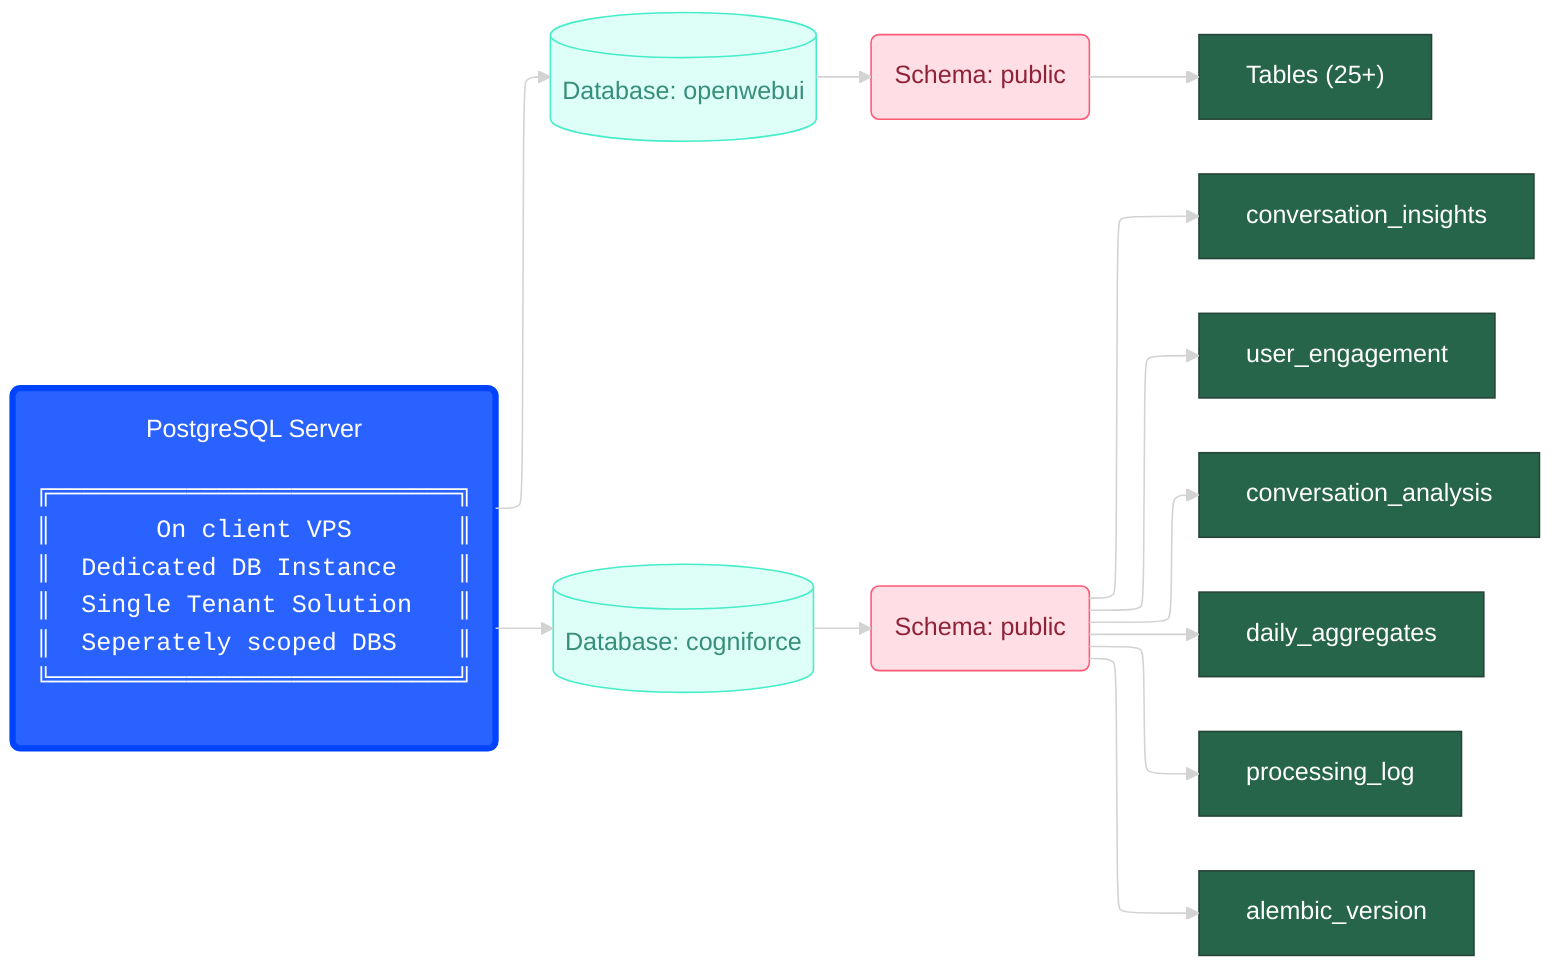 ---
config:
  layout: elk
  theme: dark
---
flowchart LR
    pgServer("PostgreSQL Server
<pre>
╔═══════════════════════════╗
║       On client VPS       ║
║  Dedicated DB Instance    ║
║  Single Tenant Solution   ║
║  Seperately scoped DBS    ║
╚═══════════════════════════╝
</pre>") --> dbOpenWebUI[("Database: openwebui")] & dbCogniforce[("Database: cogniforce")]
dbOpenWebUI --> schemaOpenWebUIPublic("Schema: public")
schemaOpenWebUIPublic --> tablesOpenWebUI["Tables (25+)"]
dbCogniforce -->  schemaCogniforcePublic("Schema: public")
schemaCogniforcePublic --> tblConversationInsights["conversation_insights"] & tblUserEngagement["user_engagement"] & tblConversationAnalysis["conversation_analysis"] & tblDailyAggregates["daily_aggregates"] & tblProcessingLog["processing_log"] & tblAlembicVersion["alembic_version"]
pgServer:::Class_01
dbOpenWebUI:::Aqua
dbCogniforce:::Aqua
schemaOpenWebUIPublic:::Rose
tablesOpenWebUI:::Pine

schemaCogniforcePublic:::Rose
tblConversationInsights:::Pine
tblUserEngagement:::Pine
tblConversationAnalysis:::Pine
tblDailyAggregates:::Pine
tblProcessingLog:::Pine
tblAlembicVersion:::Pine
classDef Class_01 stroke-width:4px, stroke-dasharray: 0, stroke:#0044FF, fill:#2962FF, color:#FFFFFF
classDef Aqua stroke-width:1px, stroke-dasharray:none, stroke:#46EDC8, fill:#DEFFF8, color:#378E7A
classDef Rose stroke-width:1px, stroke-dasharray:none, stroke:#FF5978, fill:#FFDFE5, color:#8E2236
classDef Pine stroke-width:1px, stroke-dasharray:none, stroke:#254336, fill:#27654A, color:#FFFFFF